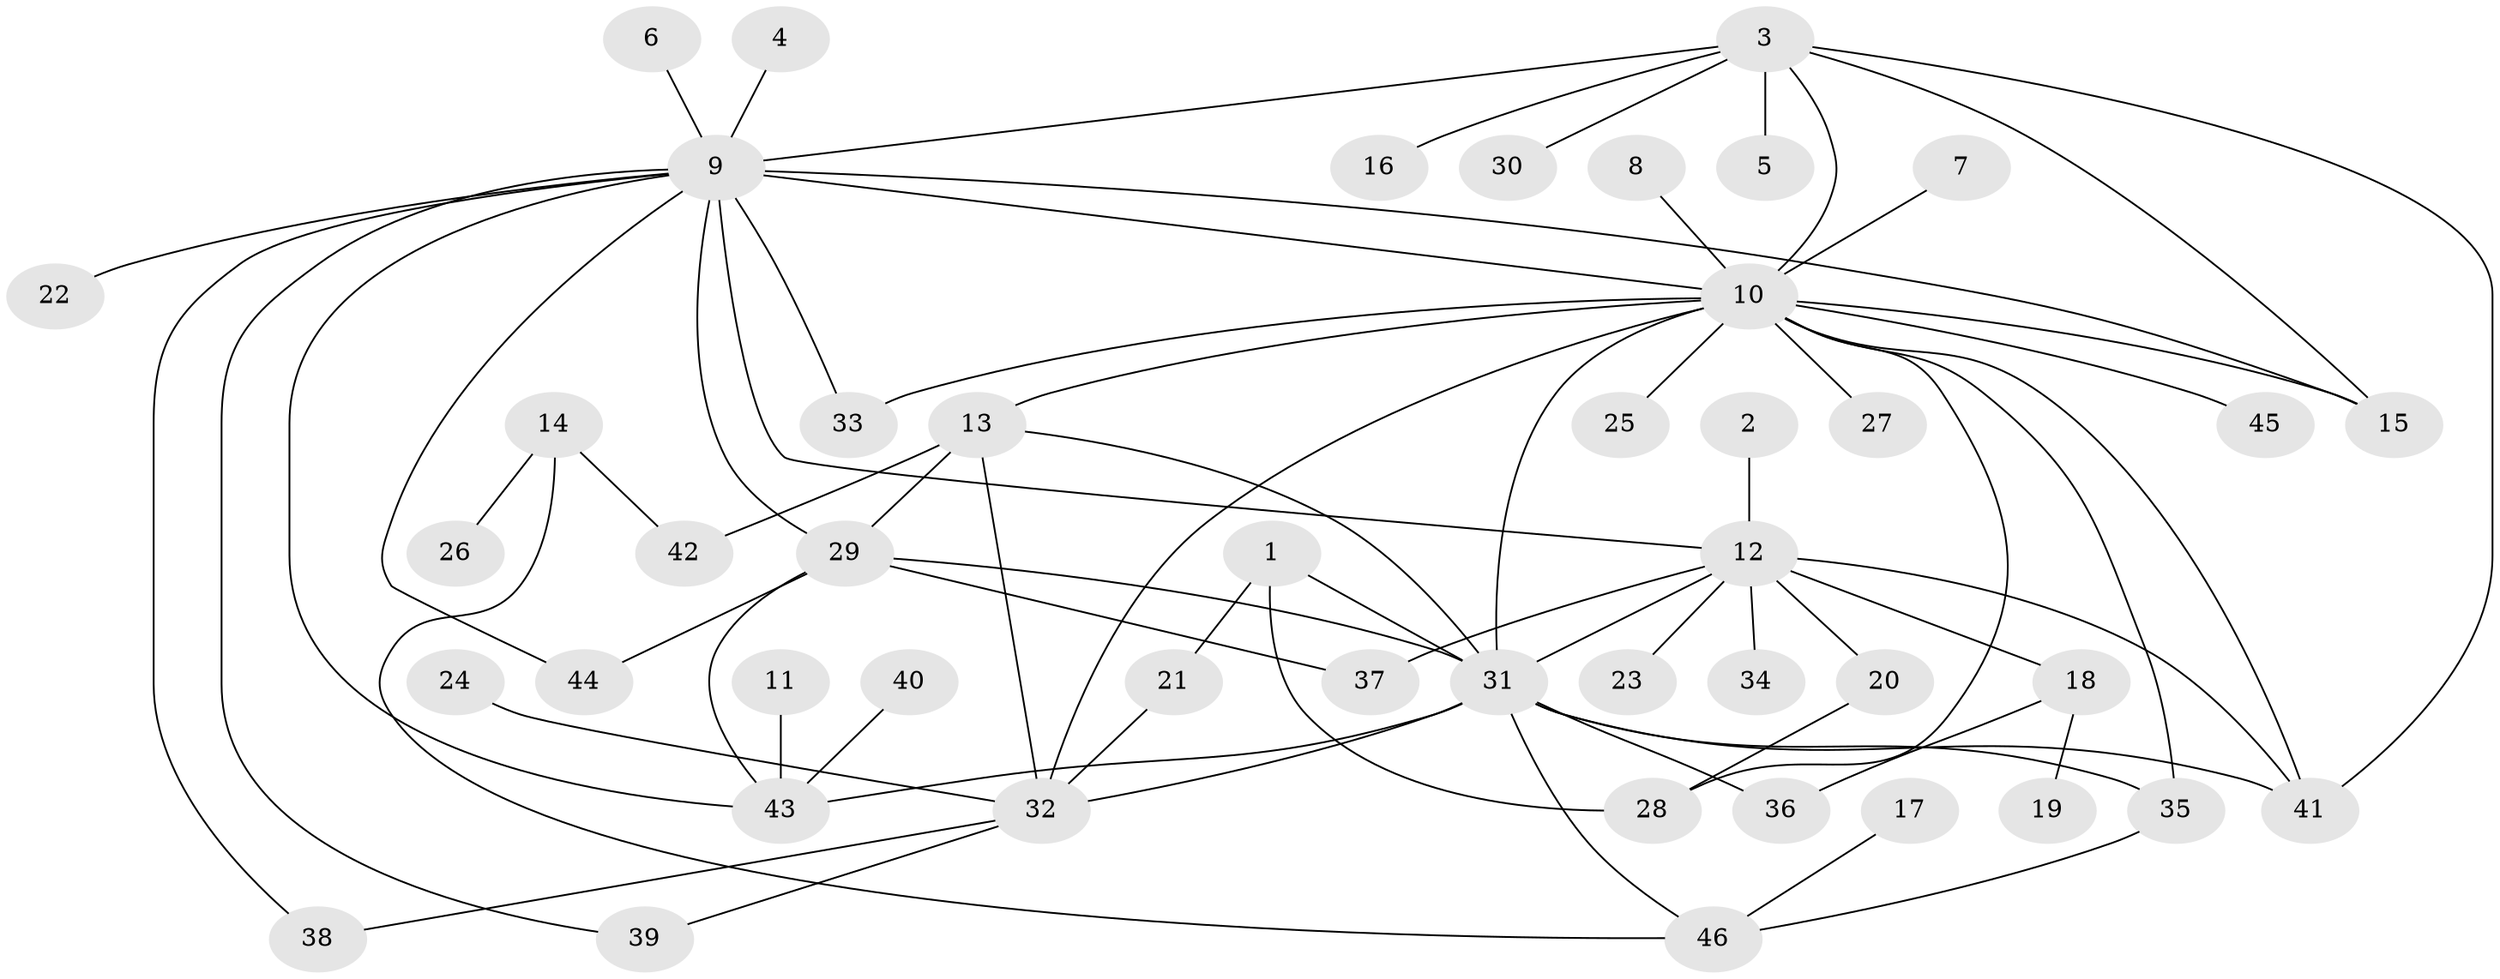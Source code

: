 // original degree distribution, {3: 0.13186813186813187, 17: 0.01098901098901099, 11: 0.01098901098901099, 20: 0.01098901098901099, 13: 0.01098901098901099, 9: 0.02197802197802198, 2: 0.15384615384615385, 4: 0.06593406593406594, 1: 0.5274725274725275, 5: 0.03296703296703297, 7: 0.02197802197802198}
// Generated by graph-tools (version 1.1) at 2025/36/03/04/25 23:36:40]
// undirected, 46 vertices, 71 edges
graph export_dot {
  node [color=gray90,style=filled];
  1;
  2;
  3;
  4;
  5;
  6;
  7;
  8;
  9;
  10;
  11;
  12;
  13;
  14;
  15;
  16;
  17;
  18;
  19;
  20;
  21;
  22;
  23;
  24;
  25;
  26;
  27;
  28;
  29;
  30;
  31;
  32;
  33;
  34;
  35;
  36;
  37;
  38;
  39;
  40;
  41;
  42;
  43;
  44;
  45;
  46;
  1 -- 21 [weight=1.0];
  1 -- 28 [weight=1.0];
  1 -- 31 [weight=1.0];
  2 -- 12 [weight=1.0];
  3 -- 5 [weight=1.0];
  3 -- 9 [weight=1.0];
  3 -- 10 [weight=1.0];
  3 -- 15 [weight=1.0];
  3 -- 16 [weight=1.0];
  3 -- 30 [weight=1.0];
  3 -- 41 [weight=1.0];
  4 -- 9 [weight=1.0];
  6 -- 9 [weight=1.0];
  7 -- 10 [weight=1.0];
  8 -- 10 [weight=1.0];
  9 -- 10 [weight=1.0];
  9 -- 12 [weight=1.0];
  9 -- 15 [weight=1.0];
  9 -- 22 [weight=1.0];
  9 -- 29 [weight=1.0];
  9 -- 33 [weight=2.0];
  9 -- 38 [weight=1.0];
  9 -- 39 [weight=1.0];
  9 -- 43 [weight=1.0];
  9 -- 44 [weight=1.0];
  10 -- 13 [weight=1.0];
  10 -- 15 [weight=1.0];
  10 -- 25 [weight=1.0];
  10 -- 27 [weight=1.0];
  10 -- 28 [weight=1.0];
  10 -- 31 [weight=1.0];
  10 -- 32 [weight=2.0];
  10 -- 33 [weight=1.0];
  10 -- 35 [weight=1.0];
  10 -- 41 [weight=1.0];
  10 -- 45 [weight=1.0];
  11 -- 43 [weight=1.0];
  12 -- 18 [weight=1.0];
  12 -- 20 [weight=1.0];
  12 -- 23 [weight=1.0];
  12 -- 31 [weight=1.0];
  12 -- 34 [weight=1.0];
  12 -- 37 [weight=1.0];
  12 -- 41 [weight=1.0];
  13 -- 29 [weight=1.0];
  13 -- 31 [weight=1.0];
  13 -- 32 [weight=1.0];
  13 -- 42 [weight=1.0];
  14 -- 26 [weight=1.0];
  14 -- 42 [weight=1.0];
  14 -- 46 [weight=1.0];
  17 -- 46 [weight=1.0];
  18 -- 19 [weight=1.0];
  18 -- 36 [weight=1.0];
  20 -- 28 [weight=1.0];
  21 -- 32 [weight=1.0];
  24 -- 32 [weight=1.0];
  29 -- 31 [weight=1.0];
  29 -- 37 [weight=1.0];
  29 -- 43 [weight=1.0];
  29 -- 44 [weight=1.0];
  31 -- 32 [weight=1.0];
  31 -- 35 [weight=1.0];
  31 -- 36 [weight=1.0];
  31 -- 41 [weight=1.0];
  31 -- 43 [weight=1.0];
  31 -- 46 [weight=1.0];
  32 -- 38 [weight=1.0];
  32 -- 39 [weight=1.0];
  35 -- 46 [weight=1.0];
  40 -- 43 [weight=1.0];
}
